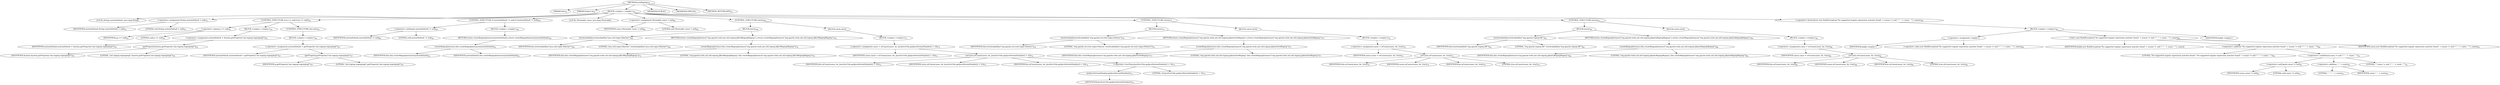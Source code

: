 digraph "newRegexp" {  
"39" [label = <(METHOD,newRegexp)<SUB>52</SUB>> ]
"6" [label = <(PARAM,this)<SUB>52</SUB>> ]
"40" [label = <(PARAM,Project p)<SUB>52</SUB>> ]
"41" [label = <(BLOCK,&lt;empty&gt;,&lt;empty&gt;)<SUB>52</SUB>> ]
"42" [label = <(LOCAL,String systemDefault: java.lang.String)> ]
"43" [label = <(&lt;operator&gt;.assignment,String systemDefault = null)<SUB>53</SUB>> ]
"44" [label = <(IDENTIFIER,systemDefault,String systemDefault = null)<SUB>53</SUB>> ]
"45" [label = <(LITERAL,null,String systemDefault = null)<SUB>53</SUB>> ]
"46" [label = <(CONTROL_STRUCTURE,if (p == null),if (p == null))<SUB>54</SUB>> ]
"47" [label = <(&lt;operator&gt;.equals,p == null)<SUB>54</SUB>> ]
"48" [label = <(IDENTIFIER,p,p == null)<SUB>54</SUB>> ]
"49" [label = <(LITERAL,null,p == null)<SUB>54</SUB>> ]
"50" [label = <(BLOCK,&lt;empty&gt;,&lt;empty&gt;)<SUB>54</SUB>> ]
"51" [label = <(&lt;operator&gt;.assignment,systemDefault = System.getProperty(&quot;ant.regexp.regexpimpl&quot;))<SUB>55</SUB>> ]
"52" [label = <(IDENTIFIER,systemDefault,systemDefault = System.getProperty(&quot;ant.regexp.regexpimpl&quot;))<SUB>55</SUB>> ]
"53" [label = <(getProperty,System.getProperty(&quot;ant.regexp.regexpimpl&quot;))<SUB>55</SUB>> ]
"54" [label = <(IDENTIFIER,System,System.getProperty(&quot;ant.regexp.regexpimpl&quot;))<SUB>55</SUB>> ]
"55" [label = <(LITERAL,&quot;ant.regexp.regexpimpl&quot;,System.getProperty(&quot;ant.regexp.regexpimpl&quot;))<SUB>55</SUB>> ]
"56" [label = <(CONTROL_STRUCTURE,else,else)<SUB>56</SUB>> ]
"57" [label = <(BLOCK,&lt;empty&gt;,&lt;empty&gt;)<SUB>56</SUB>> ]
"58" [label = <(&lt;operator&gt;.assignment,systemDefault = getProperty(&quot;ant.regexp.regexpimpl&quot;))<SUB>57</SUB>> ]
"59" [label = <(IDENTIFIER,systemDefault,systemDefault = getProperty(&quot;ant.regexp.regexpimpl&quot;))<SUB>57</SUB>> ]
"60" [label = <(getProperty,getProperty(&quot;ant.regexp.regexpimpl&quot;))<SUB>57</SUB>> ]
"61" [label = <(IDENTIFIER,p,getProperty(&quot;ant.regexp.regexpimpl&quot;))<SUB>57</SUB>> ]
"62" [label = <(LITERAL,&quot;ant.regexp.regexpimpl&quot;,getProperty(&quot;ant.regexp.regexpimpl&quot;))<SUB>57</SUB>> ]
"63" [label = <(CONTROL_STRUCTURE,if (systemDefault != null),if (systemDefault != null))<SUB>60</SUB>> ]
"64" [label = <(&lt;operator&gt;.notEquals,systemDefault != null)<SUB>60</SUB>> ]
"65" [label = <(IDENTIFIER,systemDefault,systemDefault != null)<SUB>60</SUB>> ]
"66" [label = <(LITERAL,null,systemDefault != null)<SUB>60</SUB>> ]
"67" [label = <(BLOCK,&lt;empty&gt;,&lt;empty&gt;)<SUB>60</SUB>> ]
"68" [label = <(RETURN,return createRegexpInstance(systemDefault);,return createRegexpInstance(systemDefault);)<SUB>61</SUB>> ]
"69" [label = <(createRegexpInstance,this.createRegexpInstance(systemDefault))<SUB>61</SUB>> ]
"5" [label = <(IDENTIFIER,this,this.createRegexpInstance(systemDefault))<SUB>61</SUB>> ]
"70" [label = <(IDENTIFIER,systemDefault,this.createRegexpInstance(systemDefault))<SUB>61</SUB>> ]
"71" [label = <(LOCAL,Throwable cause: java.lang.Throwable)> ]
"72" [label = <(&lt;operator&gt;.assignment,Throwable cause = null)<SUB>66</SUB>> ]
"73" [label = <(IDENTIFIER,cause,Throwable cause = null)<SUB>66</SUB>> ]
"74" [label = <(LITERAL,null,Throwable cause = null)<SUB>66</SUB>> ]
"75" [label = <(CONTROL_STRUCTURE,try,try)<SUB>68</SUB>> ]
"76" [label = <(BLOCK,try,try)<SUB>68</SUB>> ]
"77" [label = <(testAvailability,testAvailability(&quot;java.util.regex.Matcher&quot;))<SUB>69</SUB>> ]
"7" [label = <(IDENTIFIER,this,testAvailability(&quot;java.util.regex.Matcher&quot;))<SUB>69</SUB>> ]
"78" [label = <(LITERAL,&quot;java.util.regex.Matcher&quot;,testAvailability(&quot;java.util.regex.Matcher&quot;))<SUB>69</SUB>> ]
"79" [label = <(RETURN,return createRegexpInstance(&quot;org.apache.tools.ant.util.regexp.Jdk14RegexpRegexp&quot;);,return createRegexpInstance(&quot;org.apache.tools.ant.util.regexp.Jdk14RegexpRegexp&quot;);)<SUB>70</SUB>> ]
"80" [label = <(createRegexpInstance,this.createRegexpInstance(&quot;org.apache.tools.ant.util.regexp.Jdk14RegexpRegexp&quot;))<SUB>70</SUB>> ]
"8" [label = <(IDENTIFIER,this,this.createRegexpInstance(&quot;org.apache.tools.ant.util.regexp.Jdk14RegexpRegexp&quot;))<SUB>70</SUB>> ]
"81" [label = <(LITERAL,&quot;org.apache.tools.ant.util.regexp.Jdk14RegexpRegexp&quot;,this.createRegexpInstance(&quot;org.apache.tools.ant.util.regexp.Jdk14RegexpRegexp&quot;))<SUB>70</SUB>> ]
"82" [label = <(BLOCK,catch,catch)> ]
"83" [label = <(BLOCK,&lt;empty&gt;,&lt;empty&gt;)<SUB>71</SUB>> ]
"84" [label = <(&lt;operator&gt;.assignment,cause = orCause(cause, be, JavaEnvUtils.getJavaVersionNumber() &lt; 14))<SUB>72</SUB>> ]
"85" [label = <(IDENTIFIER,cause,cause = orCause(cause, be, JavaEnvUtils.getJavaVersionNumber() &lt; 14))<SUB>72</SUB>> ]
"86" [label = <(orCause,orCause(cause, be, JavaEnvUtils.getJavaVersionNumber() &lt; 14))<SUB>72</SUB>> ]
"9" [label = <(IDENTIFIER,this,orCause(cause, be, JavaEnvUtils.getJavaVersionNumber() &lt; 14))<SUB>72</SUB>> ]
"87" [label = <(IDENTIFIER,cause,orCause(cause, be, JavaEnvUtils.getJavaVersionNumber() &lt; 14))<SUB>72</SUB>> ]
"88" [label = <(IDENTIFIER,be,orCause(cause, be, JavaEnvUtils.getJavaVersionNumber() &lt; 14))<SUB>72</SUB>> ]
"89" [label = <(&lt;operator&gt;.lessThan,JavaEnvUtils.getJavaVersionNumber() &lt; 14)<SUB>72</SUB>> ]
"90" [label = <(getJavaVersionNumber,getJavaVersionNumber())<SUB>72</SUB>> ]
"91" [label = <(IDENTIFIER,JavaEnvUtils,getJavaVersionNumber())<SUB>72</SUB>> ]
"92" [label = <(LITERAL,14,JavaEnvUtils.getJavaVersionNumber() &lt; 14)<SUB>72</SUB>> ]
"93" [label = <(CONTROL_STRUCTURE,try,try)<SUB>75</SUB>> ]
"94" [label = <(BLOCK,try,try)<SUB>75</SUB>> ]
"95" [label = <(testAvailability,testAvailability(&quot;org.apache.oro.text.regex.Pattern&quot;))<SUB>76</SUB>> ]
"10" [label = <(IDENTIFIER,this,testAvailability(&quot;org.apache.oro.text.regex.Pattern&quot;))<SUB>76</SUB>> ]
"96" [label = <(LITERAL,&quot;org.apache.oro.text.regex.Pattern&quot;,testAvailability(&quot;org.apache.oro.text.regex.Pattern&quot;))<SUB>76</SUB>> ]
"97" [label = <(RETURN,return createRegexpInstance(&quot;org.apache.tools.ant.util.regexp.JakartaOroRegexp&quot;);,return createRegexpInstance(&quot;org.apache.tools.ant.util.regexp.JakartaOroRegexp&quot;);)<SUB>77</SUB>> ]
"98" [label = <(createRegexpInstance,this.createRegexpInstance(&quot;org.apache.tools.ant.util.regexp.JakartaOroRegexp&quot;))<SUB>77</SUB>> ]
"11" [label = <(IDENTIFIER,this,this.createRegexpInstance(&quot;org.apache.tools.ant.util.regexp.JakartaOroRegexp&quot;))<SUB>77</SUB>> ]
"99" [label = <(LITERAL,&quot;org.apache.tools.ant.util.regexp.JakartaOroRegexp&quot;,this.createRegexpInstance(&quot;org.apache.tools.ant.util.regexp.JakartaOroRegexp&quot;))<SUB>77</SUB>> ]
"100" [label = <(BLOCK,catch,catch)> ]
"101" [label = <(BLOCK,&lt;empty&gt;,&lt;empty&gt;)<SUB>78</SUB>> ]
"102" [label = <(&lt;operator&gt;.assignment,cause = orCause(cause, be, true))<SUB>79</SUB>> ]
"103" [label = <(IDENTIFIER,cause,cause = orCause(cause, be, true))<SUB>79</SUB>> ]
"104" [label = <(orCause,orCause(cause, be, true))<SUB>79</SUB>> ]
"12" [label = <(IDENTIFIER,this,orCause(cause, be, true))<SUB>79</SUB>> ]
"105" [label = <(IDENTIFIER,cause,orCause(cause, be, true))<SUB>79</SUB>> ]
"106" [label = <(IDENTIFIER,be,orCause(cause, be, true))<SUB>79</SUB>> ]
"107" [label = <(LITERAL,true,orCause(cause, be, true))<SUB>79</SUB>> ]
"108" [label = <(CONTROL_STRUCTURE,try,try)<SUB>82</SUB>> ]
"109" [label = <(BLOCK,try,try)<SUB>82</SUB>> ]
"110" [label = <(testAvailability,testAvailability(&quot;org.apache.regexp.RE&quot;))<SUB>83</SUB>> ]
"13" [label = <(IDENTIFIER,this,testAvailability(&quot;org.apache.regexp.RE&quot;))<SUB>83</SUB>> ]
"111" [label = <(LITERAL,&quot;org.apache.regexp.RE&quot;,testAvailability(&quot;org.apache.regexp.RE&quot;))<SUB>83</SUB>> ]
"112" [label = <(RETURN,return createRegexpInstance(&quot;org.apache.tools.ant.util.regexp.JakartaRegexpRegexp&quot;);,return createRegexpInstance(&quot;org.apache.tools.ant.util.regexp.JakartaRegexpRegexp&quot;);)<SUB>84</SUB>> ]
"113" [label = <(createRegexpInstance,this.createRegexpInstance(&quot;org.apache.tools.ant.util.regexp.JakartaRegexpRegexp&quot;))<SUB>84</SUB>> ]
"14" [label = <(IDENTIFIER,this,this.createRegexpInstance(&quot;org.apache.tools.ant.util.regexp.JakartaRegexpRegexp&quot;))<SUB>84</SUB>> ]
"114" [label = <(LITERAL,&quot;org.apache.tools.ant.util.regexp.JakartaRegexpRegexp&quot;,this.createRegexpInstance(&quot;org.apache.tools.ant.util.regexp.JakartaRegexpRegexp&quot;))<SUB>84</SUB>> ]
"115" [label = <(BLOCK,catch,catch)> ]
"116" [label = <(BLOCK,&lt;empty&gt;,&lt;empty&gt;)<SUB>85</SUB>> ]
"117" [label = <(&lt;operator&gt;.assignment,cause = orCause(cause, be, true))<SUB>86</SUB>> ]
"118" [label = <(IDENTIFIER,cause,cause = orCause(cause, be, true))<SUB>86</SUB>> ]
"119" [label = <(orCause,orCause(cause, be, true))<SUB>86</SUB>> ]
"15" [label = <(IDENTIFIER,this,orCause(cause, be, true))<SUB>86</SUB>> ]
"120" [label = <(IDENTIFIER,cause,orCause(cause, be, true))<SUB>86</SUB>> ]
"121" [label = <(IDENTIFIER,be,orCause(cause, be, true))<SUB>86</SUB>> ]
"122" [label = <(LITERAL,true,orCause(cause, be, true))<SUB>86</SUB>> ]
"123" [label = <(&lt;operator&gt;.throw,throw new BuildException(&quot;No supported regular expression matcher found&quot; + (cause != null ? &quot;: &quot; + cause : &quot;&quot;), cause);)<SUB>89</SUB>> ]
"124" [label = <(BLOCK,&lt;empty&gt;,&lt;empty&gt;)<SUB>89</SUB>> ]
"125" [label = <(&lt;operator&gt;.assignment,&lt;empty&gt;)> ]
"126" [label = <(IDENTIFIER,$obj0,&lt;empty&gt;)> ]
"127" [label = <(&lt;operator&gt;.alloc,new BuildException(&quot;No supported regular expression matcher found&quot; + (cause != null ? &quot;: &quot; + cause : &quot;&quot;), cause))<SUB>89</SUB>> ]
"128" [label = <(&lt;init&gt;,new BuildException(&quot;No supported regular expression matcher found&quot; + (cause != null ? &quot;: &quot; + cause : &quot;&quot;), cause))<SUB>89</SUB>> ]
"129" [label = <(IDENTIFIER,$obj0,new BuildException(&quot;No supported regular expression matcher found&quot; + (cause != null ? &quot;: &quot; + cause : &quot;&quot;), cause))> ]
"130" [label = <(&lt;operator&gt;.addition,&quot;No supported regular expression matcher found&quot; + (cause != null ? &quot;: &quot; + cause : &quot;&quot;))<SUB>90</SUB>> ]
"131" [label = <(LITERAL,&quot;No supported regular expression matcher found&quot;,&quot;No supported regular expression matcher found&quot; + (cause != null ? &quot;: &quot; + cause : &quot;&quot;))<SUB>90</SUB>> ]
"132" [label = <(&lt;operator&gt;.conditional,cause != null ? &quot;: &quot; + cause : &quot;&quot;)<SUB>91</SUB>> ]
"133" [label = <(&lt;operator&gt;.notEquals,cause != null)<SUB>91</SUB>> ]
"134" [label = <(IDENTIFIER,cause,cause != null)<SUB>91</SUB>> ]
"135" [label = <(LITERAL,null,cause != null)<SUB>91</SUB>> ]
"136" [label = <(&lt;operator&gt;.addition,&quot;: &quot; + cause)<SUB>91</SUB>> ]
"137" [label = <(LITERAL,&quot;: &quot;,&quot;: &quot; + cause)<SUB>91</SUB>> ]
"138" [label = <(IDENTIFIER,cause,&quot;: &quot; + cause)<SUB>91</SUB>> ]
"139" [label = <(LITERAL,&quot;&quot;,cause != null ? &quot;: &quot; + cause : &quot;&quot;)<SUB>91</SUB>> ]
"140" [label = <(IDENTIFIER,cause,new BuildException(&quot;No supported regular expression matcher found&quot; + (cause != null ? &quot;: &quot; + cause : &quot;&quot;), cause))<SUB>91</SUB>> ]
"141" [label = <(IDENTIFIER,$obj0,&lt;empty&gt;)> ]
"142" [label = <(MODIFIER,PUBLIC)> ]
"143" [label = <(MODIFIER,VIRTUAL)> ]
"144" [label = <(METHOD_RETURN,ANY)<SUB>52</SUB>> ]
  "39" -> "6" 
  "39" -> "40" 
  "39" -> "41" 
  "39" -> "142" 
  "39" -> "143" 
  "39" -> "144" 
  "41" -> "42" 
  "41" -> "43" 
  "41" -> "46" 
  "41" -> "63" 
  "41" -> "71" 
  "41" -> "72" 
  "41" -> "75" 
  "41" -> "93" 
  "41" -> "108" 
  "41" -> "123" 
  "43" -> "44" 
  "43" -> "45" 
  "46" -> "47" 
  "46" -> "50" 
  "46" -> "56" 
  "47" -> "48" 
  "47" -> "49" 
  "50" -> "51" 
  "51" -> "52" 
  "51" -> "53" 
  "53" -> "54" 
  "53" -> "55" 
  "56" -> "57" 
  "57" -> "58" 
  "58" -> "59" 
  "58" -> "60" 
  "60" -> "61" 
  "60" -> "62" 
  "63" -> "64" 
  "63" -> "67" 
  "64" -> "65" 
  "64" -> "66" 
  "67" -> "68" 
  "68" -> "69" 
  "69" -> "5" 
  "69" -> "70" 
  "72" -> "73" 
  "72" -> "74" 
  "75" -> "76" 
  "75" -> "82" 
  "76" -> "77" 
  "76" -> "79" 
  "77" -> "7" 
  "77" -> "78" 
  "79" -> "80" 
  "80" -> "8" 
  "80" -> "81" 
  "82" -> "83" 
  "83" -> "84" 
  "84" -> "85" 
  "84" -> "86" 
  "86" -> "9" 
  "86" -> "87" 
  "86" -> "88" 
  "86" -> "89" 
  "89" -> "90" 
  "89" -> "92" 
  "90" -> "91" 
  "93" -> "94" 
  "93" -> "100" 
  "94" -> "95" 
  "94" -> "97" 
  "95" -> "10" 
  "95" -> "96" 
  "97" -> "98" 
  "98" -> "11" 
  "98" -> "99" 
  "100" -> "101" 
  "101" -> "102" 
  "102" -> "103" 
  "102" -> "104" 
  "104" -> "12" 
  "104" -> "105" 
  "104" -> "106" 
  "104" -> "107" 
  "108" -> "109" 
  "108" -> "115" 
  "109" -> "110" 
  "109" -> "112" 
  "110" -> "13" 
  "110" -> "111" 
  "112" -> "113" 
  "113" -> "14" 
  "113" -> "114" 
  "115" -> "116" 
  "116" -> "117" 
  "117" -> "118" 
  "117" -> "119" 
  "119" -> "15" 
  "119" -> "120" 
  "119" -> "121" 
  "119" -> "122" 
  "123" -> "124" 
  "124" -> "125" 
  "124" -> "128" 
  "124" -> "141" 
  "125" -> "126" 
  "125" -> "127" 
  "128" -> "129" 
  "128" -> "130" 
  "128" -> "140" 
  "130" -> "131" 
  "130" -> "132" 
  "132" -> "133" 
  "132" -> "136" 
  "132" -> "139" 
  "133" -> "134" 
  "133" -> "135" 
  "136" -> "137" 
  "136" -> "138" 
}
